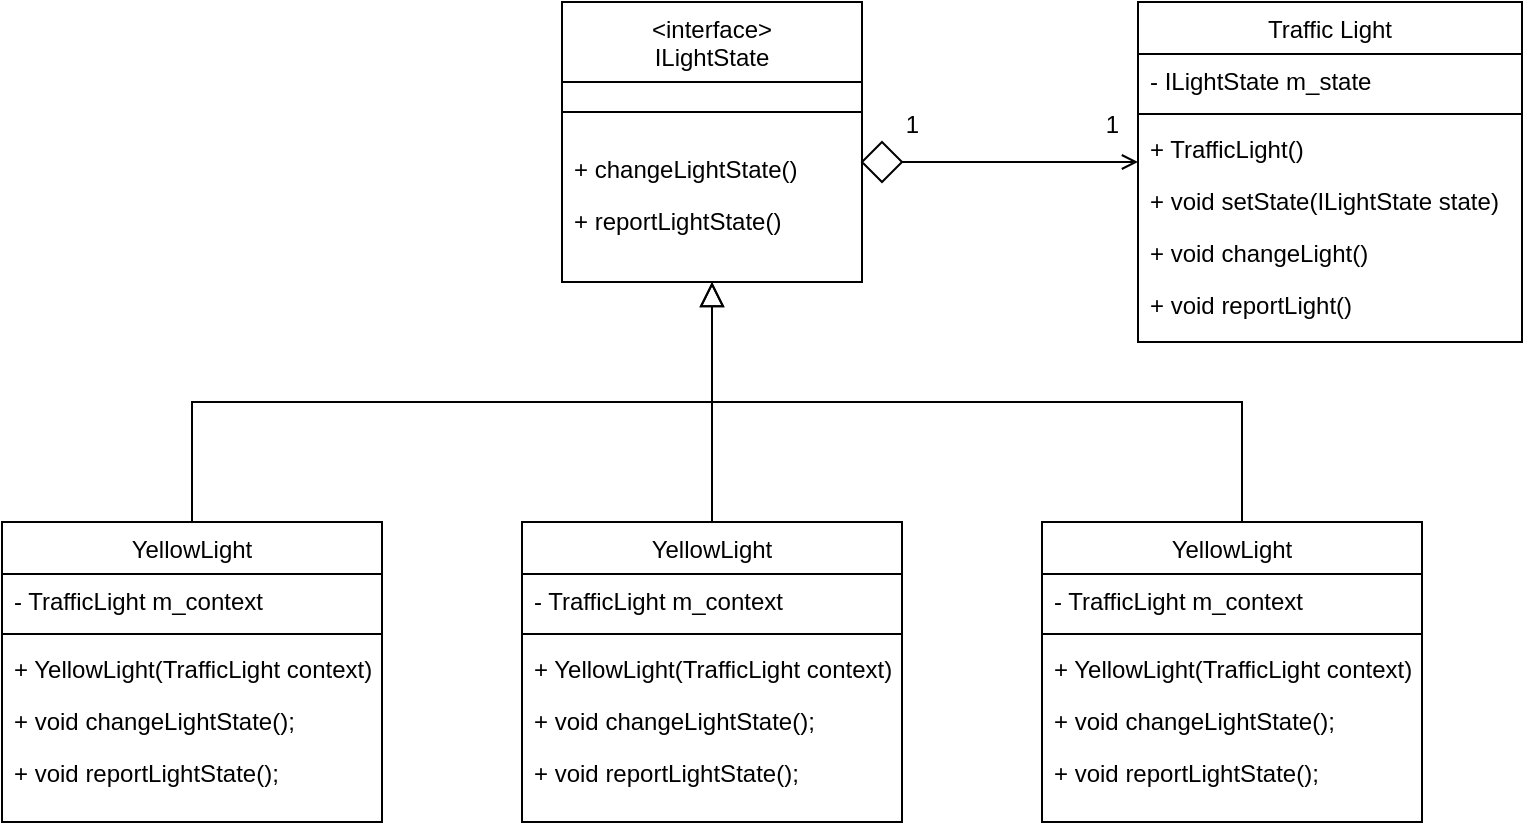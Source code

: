 <mxfile version="16.6.4" type="device"><diagram id="C5RBs43oDa-KdzZeNtuy" name="Page-1"><mxGraphModel dx="1661" dy="539" grid="1" gridSize="10" guides="1" tooltips="1" connect="1" arrows="1" fold="1" page="1" pageScale="1" pageWidth="827" pageHeight="1169" math="0" shadow="0"><root><mxCell id="WIyWlLk6GJQsqaUBKTNV-0"/><mxCell id="WIyWlLk6GJQsqaUBKTNV-1" parent="WIyWlLk6GJQsqaUBKTNV-0"/><mxCell id="zkfFHV4jXpPFQw0GAbJ--0" value="&lt;interface&gt;&#10;ILightState" style="swimlane;fontStyle=0;align=center;verticalAlign=top;childLayout=stackLayout;horizontal=1;startSize=40;horizontalStack=0;resizeParent=1;resizeLast=0;collapsible=1;marginBottom=0;rounded=0;shadow=0;strokeWidth=1;" parent="WIyWlLk6GJQsqaUBKTNV-1" vertex="1"><mxGeometry x="220" y="100" width="150" height="140" as="geometry"><mxRectangle x="220" y="120" width="160" height="26" as="alternateBounds"/></mxGeometry></mxCell><mxCell id="zkfFHV4jXpPFQw0GAbJ--4" value="" style="line;html=1;strokeWidth=1;align=left;verticalAlign=middle;spacingTop=-1;spacingLeft=3;spacingRight=3;rotatable=0;labelPosition=right;points=[];portConstraint=eastwest;" parent="zkfFHV4jXpPFQw0GAbJ--0" vertex="1"><mxGeometry y="40" width="150" height="30" as="geometry"/></mxCell><mxCell id="rC6p-iYSQuYiIcq3GiMF-0" value="+ changeLightState()" style="text;align=left;verticalAlign=top;spacingLeft=4;spacingRight=4;overflow=hidden;rotatable=0;points=[[0,0.5],[1,0.5]];portConstraint=eastwest;" vertex="1" parent="zkfFHV4jXpPFQw0GAbJ--0"><mxGeometry y="70" width="150" height="26" as="geometry"/></mxCell><mxCell id="zkfFHV4jXpPFQw0GAbJ--5" value="+ reportLightState()" style="text;align=left;verticalAlign=top;spacingLeft=4;spacingRight=4;overflow=hidden;rotatable=0;points=[[0,0.5],[1,0.5]];portConstraint=eastwest;" parent="zkfFHV4jXpPFQw0GAbJ--0" vertex="1"><mxGeometry y="96" width="150" height="26" as="geometry"/></mxCell><mxCell id="zkfFHV4jXpPFQw0GAbJ--6" value="YellowLight" style="swimlane;fontStyle=0;align=center;verticalAlign=top;childLayout=stackLayout;horizontal=1;startSize=26;horizontalStack=0;resizeParent=1;resizeLast=0;collapsible=1;marginBottom=0;rounded=0;shadow=0;strokeWidth=1;" parent="WIyWlLk6GJQsqaUBKTNV-1" vertex="1"><mxGeometry x="-60" y="360" width="190" height="150" as="geometry"><mxRectangle x="130" y="380" width="160" height="26" as="alternateBounds"/></mxGeometry></mxCell><mxCell id="zkfFHV4jXpPFQw0GAbJ--7" value="- TrafficLight m_context" style="text;align=left;verticalAlign=top;spacingLeft=4;spacingRight=4;overflow=hidden;rotatable=0;points=[[0,0.5],[1,0.5]];portConstraint=eastwest;" parent="zkfFHV4jXpPFQw0GAbJ--6" vertex="1"><mxGeometry y="26" width="190" height="26" as="geometry"/></mxCell><mxCell id="zkfFHV4jXpPFQw0GAbJ--9" value="" style="line;html=1;strokeWidth=1;align=left;verticalAlign=middle;spacingTop=-1;spacingLeft=3;spacingRight=3;rotatable=0;labelPosition=right;points=[];portConstraint=eastwest;" parent="zkfFHV4jXpPFQw0GAbJ--6" vertex="1"><mxGeometry y="52" width="190" height="8" as="geometry"/></mxCell><mxCell id="zkfFHV4jXpPFQw0GAbJ--10" value="+ YellowLight(TrafficLight context)" style="text;align=left;verticalAlign=top;spacingLeft=4;spacingRight=4;overflow=hidden;rotatable=0;points=[[0,0.5],[1,0.5]];portConstraint=eastwest;fontStyle=0" parent="zkfFHV4jXpPFQw0GAbJ--6" vertex="1"><mxGeometry y="60" width="190" height="26" as="geometry"/></mxCell><mxCell id="zkfFHV4jXpPFQw0GAbJ--11" value="+ void changeLightState();" style="text;align=left;verticalAlign=top;spacingLeft=4;spacingRight=4;overflow=hidden;rotatable=0;points=[[0,0.5],[1,0.5]];portConstraint=eastwest;" parent="zkfFHV4jXpPFQw0GAbJ--6" vertex="1"><mxGeometry y="86" width="190" height="26" as="geometry"/></mxCell><mxCell id="rC6p-iYSQuYiIcq3GiMF-20" value="+ void reportLightState();" style="text;align=left;verticalAlign=top;spacingLeft=4;spacingRight=4;overflow=hidden;rotatable=0;points=[[0,0.5],[1,0.5]];portConstraint=eastwest;" vertex="1" parent="zkfFHV4jXpPFQw0GAbJ--6"><mxGeometry y="112" width="190" height="26" as="geometry"/></mxCell><mxCell id="zkfFHV4jXpPFQw0GAbJ--12" value="" style="endArrow=block;endSize=10;endFill=0;shadow=0;strokeWidth=1;rounded=0;edgeStyle=elbowEdgeStyle;elbow=vertical;" parent="WIyWlLk6GJQsqaUBKTNV-1" source="zkfFHV4jXpPFQw0GAbJ--6" target="zkfFHV4jXpPFQw0GAbJ--0" edge="1"><mxGeometry width="160" relative="1" as="geometry"><mxPoint x="200" y="203" as="sourcePoint"/><mxPoint x="200" y="203" as="targetPoint"/></mxGeometry></mxCell><mxCell id="zkfFHV4jXpPFQw0GAbJ--16" value="" style="endArrow=block;endSize=10;endFill=0;shadow=0;strokeWidth=1;rounded=0;edgeStyle=elbowEdgeStyle;elbow=vertical;startArrow=none;" parent="WIyWlLk6GJQsqaUBKTNV-1" source="rC6p-iYSQuYiIcq3GiMF-21" target="zkfFHV4jXpPFQw0GAbJ--0" edge="1"><mxGeometry width="160" relative="1" as="geometry"><mxPoint x="295" y="350" as="sourcePoint"/><mxPoint x="310" y="271" as="targetPoint"/></mxGeometry></mxCell><mxCell id="zkfFHV4jXpPFQw0GAbJ--17" value="Traffic Light" style="swimlane;fontStyle=0;align=center;verticalAlign=top;childLayout=stackLayout;horizontal=1;startSize=26;horizontalStack=0;resizeParent=1;resizeLast=0;collapsible=1;marginBottom=0;rounded=0;shadow=0;strokeWidth=1;" parent="WIyWlLk6GJQsqaUBKTNV-1" vertex="1"><mxGeometry x="508" y="100" width="192" height="170" as="geometry"><mxRectangle x="550" y="140" width="160" height="26" as="alternateBounds"/></mxGeometry></mxCell><mxCell id="zkfFHV4jXpPFQw0GAbJ--18" value="- ILightState m_state" style="text;align=left;verticalAlign=top;spacingLeft=4;spacingRight=4;overflow=hidden;rotatable=0;points=[[0,0.5],[1,0.5]];portConstraint=eastwest;" parent="zkfFHV4jXpPFQw0GAbJ--17" vertex="1"><mxGeometry y="26" width="192" height="26" as="geometry"/></mxCell><mxCell id="zkfFHV4jXpPFQw0GAbJ--23" value="" style="line;html=1;strokeWidth=1;align=left;verticalAlign=middle;spacingTop=-1;spacingLeft=3;spacingRight=3;rotatable=0;labelPosition=right;points=[];portConstraint=eastwest;" parent="zkfFHV4jXpPFQw0GAbJ--17" vertex="1"><mxGeometry y="52" width="192" height="8" as="geometry"/></mxCell><mxCell id="zkfFHV4jXpPFQw0GAbJ--24" value="+ TrafficLight()" style="text;align=left;verticalAlign=top;spacingLeft=4;spacingRight=4;overflow=hidden;rotatable=0;points=[[0,0.5],[1,0.5]];portConstraint=eastwest;" parent="zkfFHV4jXpPFQw0GAbJ--17" vertex="1"><mxGeometry y="60" width="192" height="26" as="geometry"/></mxCell><mxCell id="zkfFHV4jXpPFQw0GAbJ--25" value="+ void setState(ILightState state)" style="text;align=left;verticalAlign=top;spacingLeft=4;spacingRight=4;overflow=hidden;rotatable=0;points=[[0,0.5],[1,0.5]];portConstraint=eastwest;" parent="zkfFHV4jXpPFQw0GAbJ--17" vertex="1"><mxGeometry y="86" width="192" height="26" as="geometry"/></mxCell><mxCell id="rC6p-iYSQuYiIcq3GiMF-12" value="+ void changeLight()&#10;" style="text;align=left;verticalAlign=top;spacingLeft=4;spacingRight=4;overflow=hidden;rotatable=0;points=[[0,0.5],[1,0.5]];portConstraint=eastwest;" vertex="1" parent="zkfFHV4jXpPFQw0GAbJ--17"><mxGeometry y="112" width="192" height="26" as="geometry"/></mxCell><mxCell id="rC6p-iYSQuYiIcq3GiMF-13" value="+ void reportLight()&#10;" style="text;align=left;verticalAlign=top;spacingLeft=4;spacingRight=4;overflow=hidden;rotatable=0;points=[[0,0.5],[1,0.5]];portConstraint=eastwest;" vertex="1" parent="zkfFHV4jXpPFQw0GAbJ--17"><mxGeometry y="138" width="192" height="26" as="geometry"/></mxCell><mxCell id="zkfFHV4jXpPFQw0GAbJ--26" value="" style="endArrow=open;shadow=0;strokeWidth=1;rounded=0;endFill=1;edgeStyle=elbowEdgeStyle;elbow=vertical;startArrow=none;" parent="WIyWlLk6GJQsqaUBKTNV-1" source="rC6p-iYSQuYiIcq3GiMF-1" target="zkfFHV4jXpPFQw0GAbJ--17" edge="1"><mxGeometry x="0.5" y="41" relative="1" as="geometry"><mxPoint x="380" y="192" as="sourcePoint"/><mxPoint x="540" y="192" as="targetPoint"/><mxPoint x="-40" y="32" as="offset"/></mxGeometry></mxCell><mxCell id="zkfFHV4jXpPFQw0GAbJ--28" value="1" style="resizable=0;align=right;verticalAlign=bottom;labelBackgroundColor=none;fontSize=12;" parent="zkfFHV4jXpPFQw0GAbJ--26" connectable="0" vertex="1"><mxGeometry x="1" relative="1" as="geometry"><mxPoint x="-8" y="-10" as="offset"/></mxGeometry></mxCell><mxCell id="rC6p-iYSQuYiIcq3GiMF-1" value="" style="rhombus;whiteSpace=wrap;html=1;" vertex="1" parent="WIyWlLk6GJQsqaUBKTNV-1"><mxGeometry x="370" y="170" width="20" height="20" as="geometry"/></mxCell><mxCell id="rC6p-iYSQuYiIcq3GiMF-11" value="1" style="resizable=0;align=right;verticalAlign=bottom;labelBackgroundColor=none;fontSize=12;" connectable="0" vertex="1" parent="WIyWlLk6GJQsqaUBKTNV-1"><mxGeometry x="400.0" y="170.0" as="geometry"/></mxCell><mxCell id="rC6p-iYSQuYiIcq3GiMF-27" value="YellowLight" style="swimlane;fontStyle=0;align=center;verticalAlign=top;childLayout=stackLayout;horizontal=1;startSize=26;horizontalStack=0;resizeParent=1;resizeLast=0;collapsible=1;marginBottom=0;rounded=0;shadow=0;strokeWidth=1;" vertex="1" parent="WIyWlLk6GJQsqaUBKTNV-1"><mxGeometry x="460" y="360" width="190" height="150" as="geometry"><mxRectangle x="130" y="380" width="160" height="26" as="alternateBounds"/></mxGeometry></mxCell><mxCell id="rC6p-iYSQuYiIcq3GiMF-28" value="- TrafficLight m_context" style="text;align=left;verticalAlign=top;spacingLeft=4;spacingRight=4;overflow=hidden;rotatable=0;points=[[0,0.5],[1,0.5]];portConstraint=eastwest;" vertex="1" parent="rC6p-iYSQuYiIcq3GiMF-27"><mxGeometry y="26" width="190" height="26" as="geometry"/></mxCell><mxCell id="rC6p-iYSQuYiIcq3GiMF-29" value="" style="line;html=1;strokeWidth=1;align=left;verticalAlign=middle;spacingTop=-1;spacingLeft=3;spacingRight=3;rotatable=0;labelPosition=right;points=[];portConstraint=eastwest;" vertex="1" parent="rC6p-iYSQuYiIcq3GiMF-27"><mxGeometry y="52" width="190" height="8" as="geometry"/></mxCell><mxCell id="rC6p-iYSQuYiIcq3GiMF-30" value="+ YellowLight(TrafficLight context)" style="text;align=left;verticalAlign=top;spacingLeft=4;spacingRight=4;overflow=hidden;rotatable=0;points=[[0,0.5],[1,0.5]];portConstraint=eastwest;fontStyle=0" vertex="1" parent="rC6p-iYSQuYiIcq3GiMF-27"><mxGeometry y="60" width="190" height="26" as="geometry"/></mxCell><mxCell id="rC6p-iYSQuYiIcq3GiMF-31" value="+ void changeLightState();" style="text;align=left;verticalAlign=top;spacingLeft=4;spacingRight=4;overflow=hidden;rotatable=0;points=[[0,0.5],[1,0.5]];portConstraint=eastwest;" vertex="1" parent="rC6p-iYSQuYiIcq3GiMF-27"><mxGeometry y="86" width="190" height="26" as="geometry"/></mxCell><mxCell id="rC6p-iYSQuYiIcq3GiMF-32" value="+ void reportLightState();" style="text;align=left;verticalAlign=top;spacingLeft=4;spacingRight=4;overflow=hidden;rotatable=0;points=[[0,0.5],[1,0.5]];portConstraint=eastwest;" vertex="1" parent="rC6p-iYSQuYiIcq3GiMF-27"><mxGeometry y="112" width="190" height="26" as="geometry"/></mxCell><mxCell id="rC6p-iYSQuYiIcq3GiMF-21" value="YellowLight" style="swimlane;fontStyle=0;align=center;verticalAlign=top;childLayout=stackLayout;horizontal=1;startSize=26;horizontalStack=0;resizeParent=1;resizeLast=0;collapsible=1;marginBottom=0;rounded=0;shadow=0;strokeWidth=1;" vertex="1" parent="WIyWlLk6GJQsqaUBKTNV-1"><mxGeometry x="200" y="360" width="190" height="150" as="geometry"><mxRectangle x="130" y="380" width="160" height="26" as="alternateBounds"/></mxGeometry></mxCell><mxCell id="rC6p-iYSQuYiIcq3GiMF-22" value="- TrafficLight m_context" style="text;align=left;verticalAlign=top;spacingLeft=4;spacingRight=4;overflow=hidden;rotatable=0;points=[[0,0.5],[1,0.5]];portConstraint=eastwest;" vertex="1" parent="rC6p-iYSQuYiIcq3GiMF-21"><mxGeometry y="26" width="190" height="26" as="geometry"/></mxCell><mxCell id="rC6p-iYSQuYiIcq3GiMF-23" value="" style="line;html=1;strokeWidth=1;align=left;verticalAlign=middle;spacingTop=-1;spacingLeft=3;spacingRight=3;rotatable=0;labelPosition=right;points=[];portConstraint=eastwest;" vertex="1" parent="rC6p-iYSQuYiIcq3GiMF-21"><mxGeometry y="52" width="190" height="8" as="geometry"/></mxCell><mxCell id="rC6p-iYSQuYiIcq3GiMF-24" value="+ YellowLight(TrafficLight context)" style="text;align=left;verticalAlign=top;spacingLeft=4;spacingRight=4;overflow=hidden;rotatable=0;points=[[0,0.5],[1,0.5]];portConstraint=eastwest;fontStyle=0" vertex="1" parent="rC6p-iYSQuYiIcq3GiMF-21"><mxGeometry y="60" width="190" height="26" as="geometry"/></mxCell><mxCell id="rC6p-iYSQuYiIcq3GiMF-25" value="+ void changeLightState();" style="text;align=left;verticalAlign=top;spacingLeft=4;spacingRight=4;overflow=hidden;rotatable=0;points=[[0,0.5],[1,0.5]];portConstraint=eastwest;" vertex="1" parent="rC6p-iYSQuYiIcq3GiMF-21"><mxGeometry y="86" width="190" height="26" as="geometry"/></mxCell><mxCell id="rC6p-iYSQuYiIcq3GiMF-26" value="+ void reportLightState();" style="text;align=left;verticalAlign=top;spacingLeft=4;spacingRight=4;overflow=hidden;rotatable=0;points=[[0,0.5],[1,0.5]];portConstraint=eastwest;" vertex="1" parent="rC6p-iYSQuYiIcq3GiMF-21"><mxGeometry y="112" width="190" height="26" as="geometry"/></mxCell><mxCell id="rC6p-iYSQuYiIcq3GiMF-33" value="" style="endArrow=none;endSize=10;endFill=0;shadow=0;strokeWidth=1;rounded=0;edgeStyle=elbowEdgeStyle;elbow=vertical;" edge="1" parent="WIyWlLk6GJQsqaUBKTNV-1" target="rC6p-iYSQuYiIcq3GiMF-21"><mxGeometry width="160" relative="1" as="geometry"><mxPoint x="295" y="350" as="sourcePoint"/><mxPoint x="295" y="240" as="targetPoint"/></mxGeometry></mxCell><mxCell id="rC6p-iYSQuYiIcq3GiMF-34" value="" style="endArrow=none;html=1;rounded=0;" edge="1" parent="WIyWlLk6GJQsqaUBKTNV-1"><mxGeometry width="50" height="50" relative="1" as="geometry"><mxPoint x="290" y="300" as="sourcePoint"/><mxPoint x="560" y="360" as="targetPoint"/><Array as="points"><mxPoint x="560" y="300"/></Array></mxGeometry></mxCell></root></mxGraphModel></diagram></mxfile>
